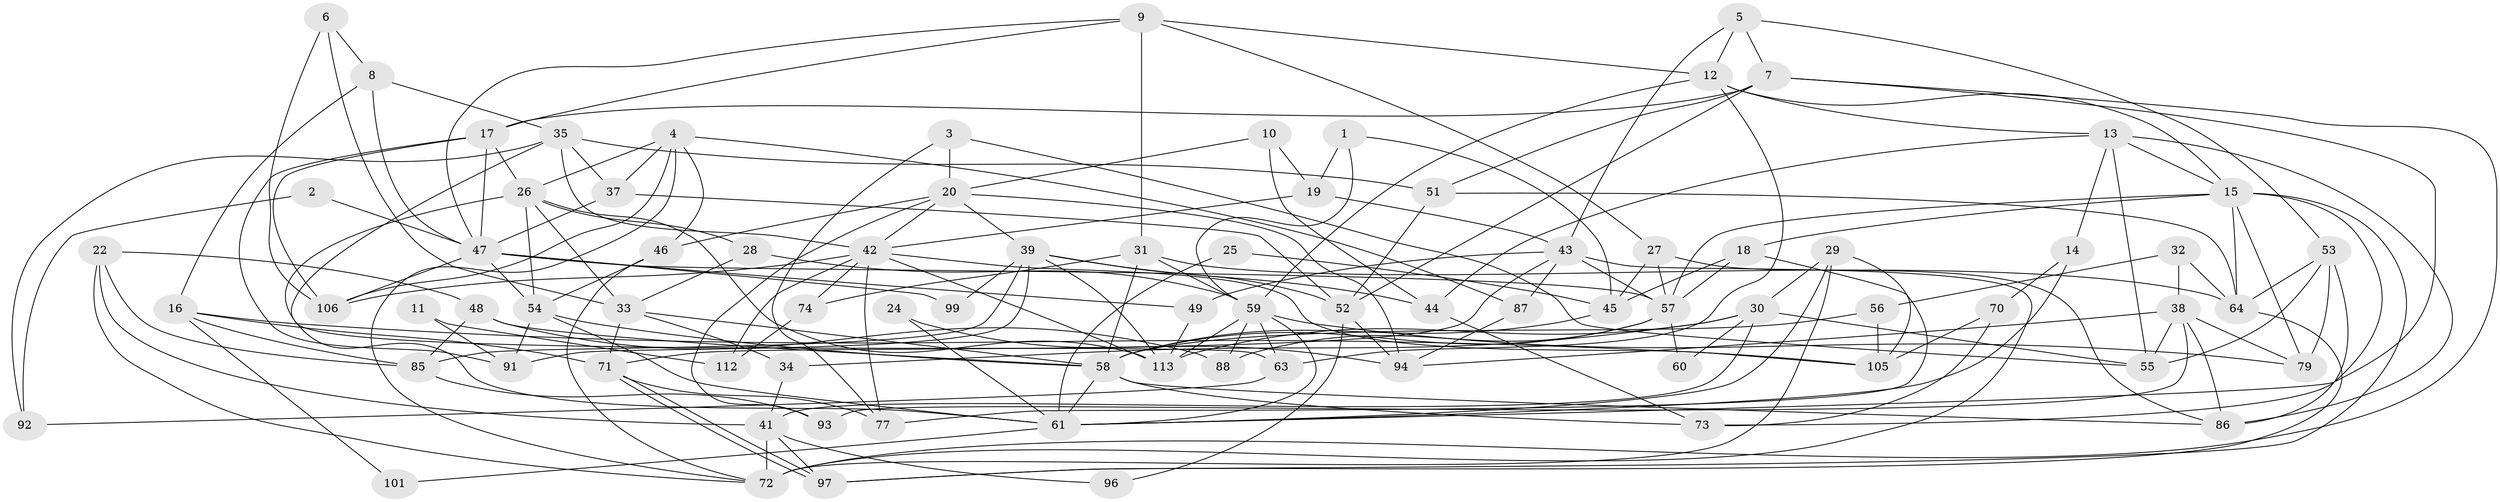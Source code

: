 // original degree distribution, {3: 0.2564102564102564, 2: 0.13675213675213677, 4: 0.2564102564102564, 6: 0.1282051282051282, 5: 0.19658119658119658, 7: 0.02564102564102564}
// Generated by graph-tools (version 1.1) at 2025/11/02/27/25 16:11:22]
// undirected, 81 vertices, 192 edges
graph export_dot {
graph [start="1"]
  node [color=gray90,style=filled];
  1 [super="+36"];
  2;
  3;
  4 [super="+111"];
  5;
  6 [super="+40"];
  7 [super="+21"];
  8 [super="+23"];
  9 [super="+110"];
  10;
  11;
  12;
  13 [super="+90"];
  14;
  15 [super="+75"];
  16;
  17 [super="+65"];
  18;
  19;
  20 [super="+98"];
  22;
  24;
  25;
  26 [super="+66"];
  27 [super="+50"];
  28;
  29 [super="+102"];
  30 [super="+67"];
  31;
  32;
  33 [super="+109"];
  34;
  35;
  37 [super="+78"];
  38 [super="+107"];
  39 [super="+62"];
  41 [super="+76"];
  42 [super="+89"];
  43 [super="+83"];
  44;
  45 [super="+114"];
  46;
  47 [super="+81"];
  48;
  49;
  51;
  52 [super="+80"];
  53 [super="+116"];
  54;
  55 [super="+68"];
  56;
  57 [super="+104"];
  58 [super="+84"];
  59 [super="+69"];
  60;
  61 [super="+82"];
  63;
  64 [super="+95"];
  70;
  71;
  72 [super="+108"];
  73;
  74;
  77 [super="+117"];
  79 [super="+103"];
  85 [super="+100"];
  86;
  87;
  88 [super="+115"];
  91;
  92;
  93;
  94;
  96;
  97;
  99;
  101;
  105;
  106;
  112;
  113;
  1 -- 59;
  1 -- 19;
  1 -- 45;
  2 -- 47;
  2 -- 92;
  3 -- 55;
  3 -- 20;
  3 -- 77;
  4 -- 106;
  4 -- 72;
  4 -- 87;
  4 -- 26;
  4 -- 37;
  4 -- 46;
  5 -- 7;
  5 -- 12;
  5 -- 43;
  5 -- 53;
  6 -- 8;
  6 -- 33;
  6 -- 106;
  7 -- 61;
  7 -- 17;
  7 -- 51;
  7 -- 52;
  7 -- 72;
  8 -- 47;
  8 -- 16;
  8 -- 35;
  9 -- 12;
  9 -- 27;
  9 -- 31;
  9 -- 47;
  9 -- 17;
  10 -- 44;
  10 -- 19;
  10 -- 20;
  11 -- 112;
  11 -- 91;
  12 -- 59;
  12 -- 15;
  12 -- 63;
  12 -- 13;
  13 -- 44;
  13 -- 15;
  13 -- 86;
  13 -- 55;
  13 -- 14;
  14 -- 61;
  14 -- 70;
  15 -- 73;
  15 -- 18;
  15 -- 64;
  15 -- 97;
  15 -- 57;
  15 -- 79;
  16 -- 85;
  16 -- 71;
  16 -- 101;
  16 -- 105;
  17 -- 91;
  17 -- 106;
  17 -- 26;
  17 -- 47;
  18 -- 45;
  18 -- 57;
  18 -- 77;
  19 -- 43;
  19 -- 42;
  20 -- 42;
  20 -- 39;
  20 -- 94;
  20 -- 93;
  20 -- 46;
  22 -- 72;
  22 -- 48;
  22 -- 85;
  22 -- 41;
  24 -- 94;
  24 -- 61;
  25 -- 61 [weight=2];
  25 -- 45;
  26 -- 33;
  26 -- 113;
  26 -- 54;
  26 -- 28;
  26 -- 61;
  27 -- 86;
  27 -- 45;
  27 -- 57;
  28 -- 33;
  28 -- 59;
  29 -- 30;
  29 -- 72;
  29 -- 105;
  29 -- 61;
  30 -- 41 [weight=2];
  30 -- 34;
  30 -- 113;
  30 -- 55 [weight=2];
  30 -- 60;
  31 -- 58;
  31 -- 74;
  31 -- 59;
  31 -- 64;
  32 -- 56;
  32 -- 38;
  32 -- 64;
  33 -- 34;
  33 -- 71;
  33 -- 58;
  34 -- 41;
  35 -- 37;
  35 -- 63;
  35 -- 42;
  35 -- 51;
  35 -- 92;
  37 -- 52;
  37 -- 47;
  38 -- 93;
  38 -- 79;
  38 -- 55;
  38 -- 86;
  38 -- 94;
  39 -- 113;
  39 -- 44;
  39 -- 52;
  39 -- 99;
  39 -- 85;
  39 -- 91;
  41 -- 72 [weight=2];
  41 -- 96;
  41 -- 97;
  42 -- 74;
  42 -- 112;
  42 -- 113;
  42 -- 106;
  42 -- 105;
  42 -- 77;
  43 -- 57;
  43 -- 71;
  43 -- 87;
  43 -- 72;
  43 -- 49;
  44 -- 73;
  45 -- 58;
  46 -- 54;
  46 -- 72;
  47 -- 54;
  47 -- 49;
  47 -- 57;
  47 -- 99;
  47 -- 106;
  48 -- 85;
  48 -- 88;
  48 -- 58;
  49 -- 113;
  51 -- 52;
  51 -- 64;
  52 -- 94;
  52 -- 96;
  53 -- 64;
  53 -- 55;
  53 -- 86;
  53 -- 79;
  54 -- 58;
  54 -- 91;
  54 -- 61;
  56 -- 105;
  56 -- 58;
  57 -- 60;
  57 -- 88;
  57 -- 58;
  58 -- 86;
  58 -- 61;
  58 -- 73;
  59 -- 63;
  59 -- 61;
  59 -- 113;
  59 -- 79;
  59 -- 88;
  61 -- 101;
  63 -- 92;
  64 -- 97;
  70 -- 105;
  70 -- 73;
  71 -- 97;
  71 -- 97;
  71 -- 77;
  74 -- 112;
  85 -- 93;
  87 -- 94;
}
